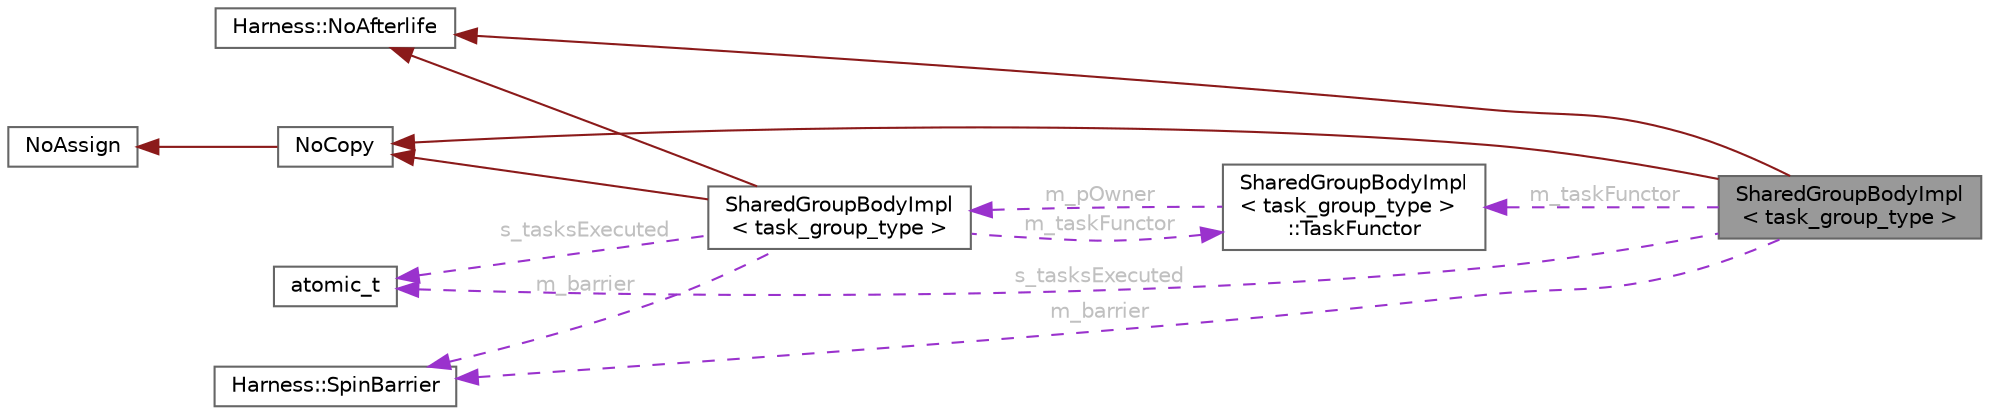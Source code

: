 digraph "SharedGroupBodyImpl&lt; task_group_type &gt;"
{
 // LATEX_PDF_SIZE
  bgcolor="transparent";
  edge [fontname=Helvetica,fontsize=10,labelfontname=Helvetica,labelfontsize=10];
  node [fontname=Helvetica,fontsize=10,shape=box,height=0.2,width=0.4];
  rankdir="LR";
  Node1 [id="Node000001",label="SharedGroupBodyImpl\l\< task_group_type \>",height=0.2,width=0.4,color="gray40", fillcolor="grey60", style="filled", fontcolor="black",tooltip=" "];
  Node2 -> Node1 [id="edge1_Node000001_Node000002",dir="back",color="firebrick4",style="solid",tooltip=" "];
  Node2 [id="Node000002",label="NoCopy",height=0.2,width=0.4,color="gray40", fillcolor="white", style="filled",URL="$class_no_copy.html",tooltip="Base class for prohibiting compiler-generated copy constructor or operator="];
  Node3 -> Node2 [id="edge2_Node000002_Node000003",dir="back",color="firebrick4",style="solid",tooltip=" "];
  Node3 [id="Node000003",label="NoAssign",height=0.2,width=0.4,color="gray40", fillcolor="white", style="filled",URL="$class_no_assign.html",tooltip="Base class for prohibiting compiler-generated operator="];
  Node4 -> Node1 [id="edge3_Node000001_Node000004",dir="back",color="firebrick4",style="solid",tooltip=" "];
  Node4 [id="Node000004",label="Harness::NoAfterlife",height=0.2,width=0.4,color="gray40", fillcolor="white", style="filled",URL="$class_harness_1_1_no_afterlife.html",tooltip="Base class that asserts that no operations are made with the object after its destruction."];
  Node5 -> Node1 [id="edge4_Node000001_Node000005",dir="back",color="darkorchid3",style="dashed",tooltip=" ",label=" m_barrier",fontcolor="grey" ];
  Node5 [id="Node000005",label="Harness::SpinBarrier",height=0.2,width=0.4,color="gray40", fillcolor="white", style="filled",URL="$class_harness_1_1_spin_barrier.html",tooltip=" "];
  Node6 -> Node1 [id="edge5_Node000001_Node000006",dir="back",color="darkorchid3",style="dashed",tooltip=" ",label=" s_tasksExecuted",fontcolor="grey" ];
  Node6 [id="Node000006",label="atomic_t",height=0.2,width=0.4,color="gray40", fillcolor="white", style="filled",URL="$structatomic__t.html",tooltip=" "];
  Node7 -> Node1 [id="edge6_Node000001_Node000007",dir="back",color="darkorchid3",style="dashed",tooltip=" ",label=" m_taskFunctor",fontcolor="grey" ];
  Node7 [id="Node000007",label="SharedGroupBodyImpl\l\< task_group_type \>\l::TaskFunctor",height=0.2,width=0.4,color="gray40", fillcolor="white", style="filled",URL="$struct_shared_group_body_impl_1_1_task_functor.html",tooltip=" "];
  Node8 -> Node7 [id="edge7_Node000007_Node000008",dir="back",color="darkorchid3",style="dashed",tooltip=" ",label=" m_pOwner",fontcolor="grey" ];
  Node8 [id="Node000008",label="SharedGroupBodyImpl\l\< task_group_type \>",height=0.2,width=0.4,color="gray40", fillcolor="white", style="filled",URL="$class_shared_group_body_impl.html",tooltip=" "];
  Node2 -> Node8 [id="edge8_Node000008_Node000002",dir="back",color="firebrick4",style="solid",tooltip=" "];
  Node4 -> Node8 [id="edge9_Node000008_Node000004",dir="back",color="firebrick4",style="solid",tooltip=" "];
  Node5 -> Node8 [id="edge10_Node000008_Node000005",dir="back",color="darkorchid3",style="dashed",tooltip=" ",label=" m_barrier",fontcolor="grey" ];
  Node6 -> Node8 [id="edge11_Node000008_Node000006",dir="back",color="darkorchid3",style="dashed",tooltip=" ",label=" s_tasksExecuted",fontcolor="grey" ];
  Node7 -> Node8 [id="edge12_Node000008_Node000007",dir="back",color="darkorchid3",style="dashed",tooltip=" ",label=" m_taskFunctor",fontcolor="grey" ];
}
